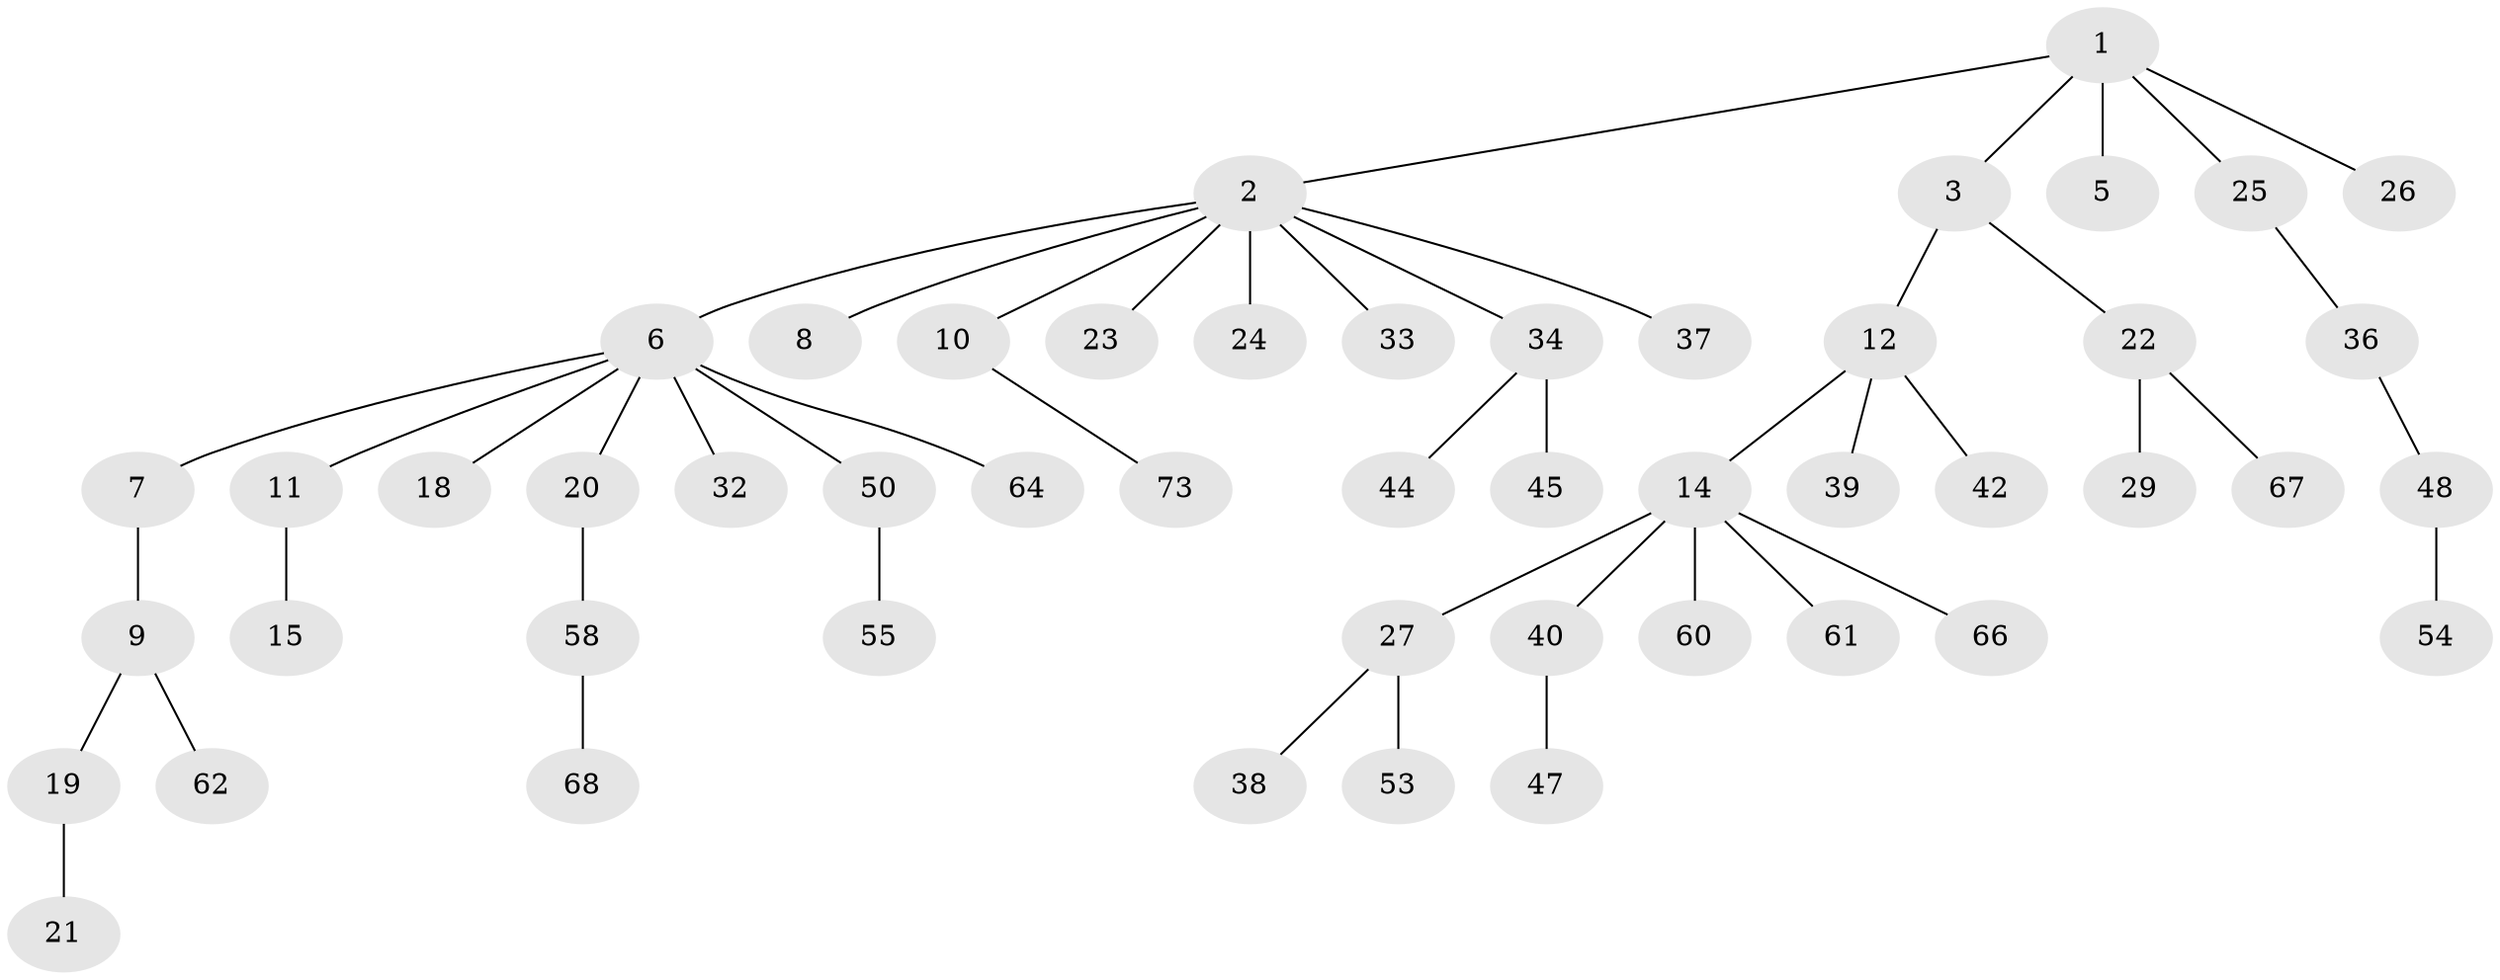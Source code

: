 // Generated by graph-tools (version 1.1) at 2025/24/03/03/25 07:24:07]
// undirected, 50 vertices, 49 edges
graph export_dot {
graph [start="1"]
  node [color=gray90,style=filled];
  1 [super="+16"];
  2 [super="+4"];
  3 [super="+52"];
  5;
  6 [super="+17"];
  7 [super="+13"];
  8 [super="+69"];
  9 [super="+59"];
  10 [super="+71"];
  11;
  12 [super="+72"];
  14 [super="+28"];
  15;
  18;
  19 [super="+51"];
  20 [super="+30"];
  21 [super="+63"];
  22 [super="+56"];
  23;
  24 [super="+57"];
  25;
  26 [super="+70"];
  27 [super="+31"];
  29;
  32 [super="+49"];
  33;
  34 [super="+35"];
  36 [super="+43"];
  37 [super="+41"];
  38;
  39 [super="+46"];
  40;
  42;
  44;
  45;
  47;
  48 [super="+65"];
  50;
  53;
  54;
  55;
  58;
  60;
  61;
  62;
  64;
  66;
  67;
  68;
  73;
  1 -- 2;
  1 -- 3;
  1 -- 5;
  1 -- 25;
  1 -- 26;
  2 -- 8;
  2 -- 33;
  2 -- 34;
  2 -- 37;
  2 -- 6;
  2 -- 23;
  2 -- 24;
  2 -- 10;
  3 -- 12;
  3 -- 22;
  6 -- 7;
  6 -- 11;
  6 -- 18;
  6 -- 32;
  6 -- 64;
  6 -- 50;
  6 -- 20;
  7 -- 9;
  9 -- 19;
  9 -- 62;
  10 -- 73;
  11 -- 15;
  12 -- 14;
  12 -- 39;
  12 -- 42;
  14 -- 27;
  14 -- 40;
  14 -- 60;
  14 -- 66;
  14 -- 61;
  19 -- 21;
  20 -- 58;
  22 -- 29;
  22 -- 67;
  25 -- 36;
  27 -- 38;
  27 -- 53;
  34 -- 44;
  34 -- 45;
  36 -- 48;
  40 -- 47;
  48 -- 54;
  50 -- 55;
  58 -- 68;
}
